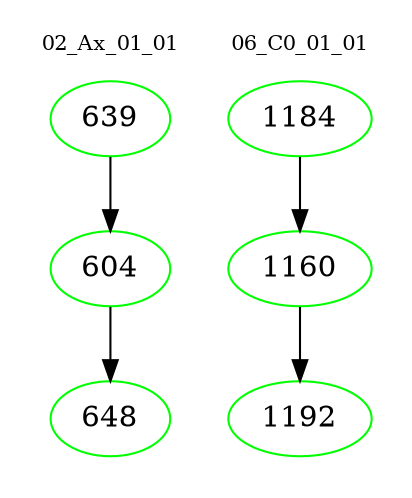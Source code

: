 digraph{
subgraph cluster_0 {
color = white
label = "02_Ax_01_01";
fontsize=10;
T0_639 [label="639", color="green"]
T0_639 -> T0_604 [color="black"]
T0_604 [label="604", color="green"]
T0_604 -> T0_648 [color="black"]
T0_648 [label="648", color="green"]
}
subgraph cluster_1 {
color = white
label = "06_C0_01_01";
fontsize=10;
T1_1184 [label="1184", color="green"]
T1_1184 -> T1_1160 [color="black"]
T1_1160 [label="1160", color="green"]
T1_1160 -> T1_1192 [color="black"]
T1_1192 [label="1192", color="green"]
}
}
